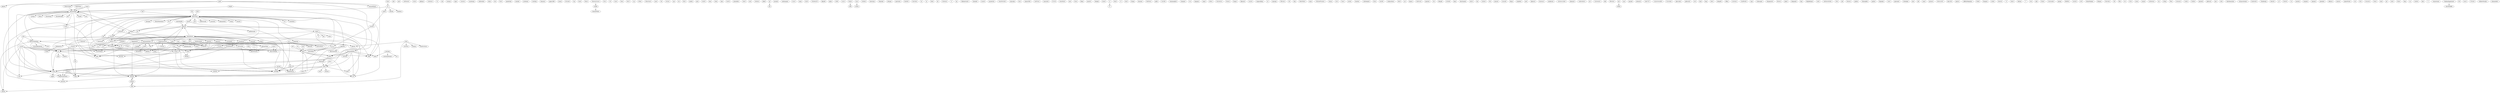 strict digraph  {
	gs -> AndreasRaab	 [pred="1.0"];
	gs -> Haruko	 [pred="0.6"];
	gs -> KimRose	 [pred="0.95195707156"];
	gs -> oohito	 [pred="0.777777777778"];
	ron -> Dan	 [pred="1.0"];
	ron -> AndrewBlack	 [pred="0.8"];
	ron -> glpunzi	 [pred="0.6"];
	ron -> rowledge	 [pred="1.0"];
	Ozzard -> cdegroot	 [pred="0.838575396629"];
	Ozzard -> rowledge	 [pred="1.0"];
	jimm -> AndreasRaab	 [pred="1.0"];
	jimm -> cdegroot	 [pred="0.847642726445"];
	edw;
	jimf;
	settlement;
	oohito -> minami	 [pred="0.8"];
	simon;
	gilEgozi;
	xradionut;
	tb;
	wjh;
	sowmya;
	mpm;
	cnantais;
	sausheong;
	yellowdesk;
	obion;
	dse;
	TomS;
	gamefreak;
	Socinian -> GermanArduino	 [pred="0.677777777778"];
	Socinian -> spair	 [pred="0.923564552688"];
	Socinian -> laton13	 [pred="0.6"];
	Socinian -> nmanzanos	 [pred="0.766666666667"];
	Socinian -> rowledge	 [pred="1.0"];
	nnunley;
	pcoleman;
	swerling;
	laton13 -> NedKonz	 [pred="0.995509762795"];
	laton13 -> mc	 [pred=None];
	laton13 -> ajr	 [pred="0.6"];
	laton13 -> eds	 [pred="0.6"];
	laton13 -> dclapp	 [pred="0.6"];
	laton13 -> DanyAltman	 [pred="0.6"];
	laton13 -> Yoda	 [pred="0.720849484899"];
	lexspoon;
	DanRozenfarb -> Jecel	 [pred="0.822568749341"];
	DanRozenfarb -> spair	 [pred="0.907017295845"];
	DanRozenfarb -> ducasse	 [pred="0.887994684733"];
	jigme1968;
	JasonJ;
	mivsek -> jvuletich	 [pred="0.741842578666"];
	mivsek -> RalphJohnson	 [pred="0.795318725934"];
	mivsek -> rowledge	 [pred="1.0"];
	RomainRobbes -> TedK	 [pred="1.0"];
	RomainRobbes -> sikirk	 [pred="0.6"];
	RomainRobbes -> julian	 [pred="0.8"];
	RomainRobbes -> dvf	 [pred="0.920576671035"];
	RomainRobbes -> water	 [pred="0.8"];
	RomainRobbes -> DiegoGomezDeck	 [pred="0.866666666667"];
	RomainRobbes -> Craig	 [pred="0.973333333333"];
	RomainRobbes -> swessels	 [pred="0.830859872193"];
	RomainRobbes -> KenCausey	 [pred="0.763210711191"];
	krivanek;
	leg;
	kamk;
	RobWithers -> AndreasRaab	 [pred="1.0"];
	hboon;
	DamienCassou -> mathk	 [pred=None];
	kriss;
	rdt;
	mawi;
	Dean;
	rkris2;
	sjg;
	wilkes;
	tblanchard;
	joost;
	rke;
	schcats;
	sge;
	wiz;
	bhim;
	matley;
	gera;
	gaelli -> TedK	 [pred="1.0"];
	gaelli -> lotharschenk	 [pred="0.6"];
	gaelli -> julian	 [pred="0.8"];
	gaelli -> SimonHolland	 [pred="0.6"];
	gaelli -> plantec	 [pred="0.6"];
	gaelli -> Craig	 [pred="0.97619047619"];
	rwelch;
	dnm;
	sittej;
	saka;
	Garrik;
	gtsimbidis;
	Geert;
	msh;
	KenCausey -> ab	 [pred="0.776787564767"];
	KenCausey -> spair	 [pred="0.918020216103"];
	KenCausey -> elvislives	 [pred="0.6"];
	KenCausey -> Ozzard	 [pred="0.6"];
	KenCausey -> soundman	 [pred=None];
	KenCausey -> pmougin	 [pred="0.7"];
	KenCausey -> frenchPadreyfuss	 [pred="0.636604189636"];
	KenCausey -> grepninja	 [pred="0.6"];
	KenCausey -> efc	 [pred="0.8"];
	KenCausey -> rita	 [pred="0.7125"];
	KenCausey -> nice	 [pred="0.685714285714"];
	KenCausey -> joelkruissink	 [pred="0.6"];
	KenCausey -> piumarta	 [pred="0.975757575758"];
	KenCausey -> jcnorman	 [pred=None];
	KenCausey -> bkv	 [pred="0.8"];
	KenCausey -> dannyobrien	 [pred=None];
	KenCausey -> lukas	 [pred="0.80411845527"];
	KenCausey -> Seang	 [pred="0.6"];
	KenCausey -> edgardec	 [pred="0.652459016393"];
	KenCausey -> Socinian	 [pred="0.6"];
	KenCausey -> shunter	 [pred=None];
	KenCausey -> ragnar	 [pred="0.65193687231"];
	ragnar -> ruben	 [pred="0.6"];
	ragnar -> sr	 [pred="0.652631578947"];
	ragnar -> eds	 [pred="0.6"];
	ragnar -> kjw	 [pred="0.6"];
	ragnar -> DanyAltman	 [pred="0.6"];
	ragnar -> gokr	 [pred="0.975687829404"];
	ragnar -> RomainRobbes	 [pred="0.683588043478"];
	sholeise;
	jdbell;
	ohshima -> piumarta	 [pred="0.968006173415"];
	ohshima -> ykoubo	 [pred="0.824016563147"];
	DanyAltman -> crustygeek	 [pred=None];
	DanyAltman -> BertFreudenberg	 [pred="0.964705882353"];
	DanyAltman -> hoymand	 [pred=None];
	DanyAltman -> ctrl0alt	 [pred="0.6"];
	DanyAltman -> GermanArduino	 [pred="0.748387096774"];
	DanyAltman -> cdegroot	 [pred="0.861269684463"];
	DanyAltman -> HernanTylim	 [pred="0.736363636364"];
	DanyAltman -> dway	 [pred="0.96179150495"];
	DanyAltman -> water	 [pred="0.8"];
	DanyAltman -> jimm	 [pred="0.6"];
	DanyAltman -> laton13	 [pred="0.6"];
	DanyAltman -> cyberlync	 [pred="0.6"];
	DanyAltman -> NedKonz	 [pred="0.996274487573"];
	DanyAltman -> laza	 [pred="0.652861035422"];
	DanyAltman -> peter	 [pred="0.6"];
	DanyAltman -> blaineb	 [pred="0.641379310345"];
	AdamSpitz -> water	 [pred="0.8"];
	AdamSpitz -> Jecel	 [pred="0.82070573148"];
	jaf -> mir	 [pred="1.0"];
	picxenk;
	andyinjapan;
	razavi;
	mu -> nomonikam	 [pred=None];
	zamp;
	shark;
	EstebanLM;
	cdegroot -> TedK	 [pred="1.0"];
	cdegroot -> MarcusDenker	 [pred="0.933027823241"];
	cdegroot -> dvf	 [pred="0.917707366345"];
	cdegroot -> SergeStinckwich	 [pred="0.681391304348"];
	cdegroot -> aleReimondo	 [pred="0.787933666815"];
	cdegroot -> dclapp	 [pred="0.6"];
	cdegroot -> ScottWallace	 [pred="1.0"];
	cdegroot -> efc	 [pred="0.8"];
	kfgodel;
	tgkuo;
	brian -> gokr	 [pred="0.967898430905"];
	brian -> avi	 [pred="0.971122994652"];
	mikki;
	scouic;
	kubetz -> mdb	 [pred=None];
	tomo -> sumim	 [pred="0.872"];
	HernanTylim -> JohnMcIntosh	 [pred="0.984233442724"];
	bkv -> FrankCag	 [pred="0.657142857143"];
	bkv -> avi	 [pred="0.969401722874"];
	maf -> Craig	 [pred="0.969417475728"];
	maf -> KenCausey	 [pred="0.780540540541"];
	rskokan;
	bootstrap;
	ducasse -> rwuyts	 [pred="0.849519284377"];
	ducasse -> MarcusDenker	 [pred="0.938184862129"];
	Nitpicker;
	jdougan;
	garrincha;
	tkoehler;
	koschate;
	willembryce -> tween	 [pred=None];
	lss;
	AndreasRaab -> giorgio	 [pred="0.6"];
	AndreasRaab -> BertFreudenberg	 [pred="0.968181818182"];
	AndreasRaab -> jvuletich	 [pred="0.746666666667"];
	AndreasRaab -> schwa	 [pred="0.8"];
	AndreasRaab -> adrian	 [pred="0.885714285714"];
	AndreasRaab -> drautzburg	 [pred=None];
	AndreasRaab -> DavidMitchell	 [pred="0.6"];
	AndreasRaab -> jmb	 [pred=None];
	AndreasRaab -> rstaehli	 [pred="0.6"];
	AndreasRaab -> gafisher	 [pred="0.6"];
	AndreasRaab -> KenCausey	 [pred="0.764923076923"];
	AndreasRaab -> asm	 [pred="0.6"];
	lg;
	blake;
	djr;
	Suleiman;
	lr;
	sig;
	NikolaySuslov;
	hylander;
	masaki;
	jacaetevha;
	cdrick -> JohnMcIntosh	 [pred="1.0"];
	cdrick -> MarcusDenker	 [pred="0.969664267649"];
	SeanMcGrath;
	miyasaka;
	SergeStinckwich -> hilaire	 [pred="0.675840265137"];
	SergeStinckwich -> mu	 [pred="0.952511415525"];
	SergeStinckwich -> ducasse	 [pred="0.900368854524"];
	SergeStinckwich -> Chronos	 [pred="0.8"];
	SergeStinckwich -> rwuyts	 [pred="0.86794084001"];
	SergeStinckwich -> JulienBourdon	 [pred="0.6"];
	SergeStinckwich -> fefr	 [pred="0.6"];
	bons;
	jimmy3508;
	IanPrince;
	mikevdg -> chrismuller	 [pred="0.8"];
	mayuresh;
	frr149;
	ewendland;
	mas -> lukas	 [pred="0.794569098303"];
	mds;
	kuwa;
	MikeRoberts -> ohshima	 [pred="0.920172113478"];
	MikeRoberts -> dvf	 [pred="0.919127472437"];
	MikeRoberts -> NedKonz	 [pred="1.0"];
	felipe;
	jensL81;
	cwp -> AndreasRaab	 [pred="1.0"];
	Deepak;
	daniel;
	xt -> t2	 [pred=None];
	Ward;
	rh;
	danil;
	mathk -> DamienPollet	 [pred="0.8"];
	Chang;
	draymer;
	rwuyts -> lukas	 [pred="0.794424822656"];
	rwuyts -> rowledge	 [pred="1.0"];
	NetGhost;
	iho -> gokr	 [pred="0.977981863479"];
	pablo;
	varvello;
	grepninja -> luciano	 [pred="0.826414288881"];
	grepninja -> RalphJohnson	 [pred="0.769321871882"];
	hummingbird;
	treignier;
	rsm;
	bpagano;
	negro;
	gokr -> ohshima	 [pred="0.92015181593"];
	gokr -> julian	 [pred="0.8"];
	gokr -> TedK	 [pred="1.0"];
	gokr -> dvf	 [pred="0.901916695372"];
	gokr -> KenCausey	 [pred="0.778935397227"];
	oblanc;
	GazzaGuru;
	Craig -> ohshima	 [pred="0.88558957944"];
	Craig -> cwp	 [pred="0.81933616602"];
	Craig -> tapple	 [pred="0.666666666667"];
	Craig -> DiegoGomezDeck	 [pred="0.8"];
	Craig -> dvf	 [pred="0.914550072569"];
	Yannou;
	fungos;
	fjkonrad;
	cyberlync -> ducasse	 [pred="0.880501099525"];
	cyberlync -> dway	 [pred="0.971806419588"];
	ssastre;
	magnuskling;
	sai;
	sam -> ducasse	 [pred="0.853201025664"];
	julian -> AdamSpitz	 [pred="0.735714285714"];
	asparagi;
	karl -> glpunzi	 [pred="0.6"];
	karl -> abee	 [pred="0.875"];
	karl -> davidroe	 [pred=None];
	karl -> bstjean	 [pred="0.6"];
	karl -> RamKrishnan	 [pred="0.8"];
	chrismuller -> JohnMcIntosh	 [pred="0.981865338468"];
	chrismuller -> rowledge	 [pred="1.0"];
	hnbeck -> DiegoGomezDeck	 [pred="0.918518518519"];
	hnbeck -> lukas	 [pred="0.794242747247"];
	Elkvixen;
	efo;
	whg;
	PeetGilbert;
	espin;
	MichaelPruemm;
	chunsj;
	mrm;
	Taaus;
	jrsotty;
	rhawley;
	catfoodgood;
	Evyn;
	hawilki;
	yoeljacobsen;
	KenD;
	jao;
	ykoubo -> ohshima	 [pred="1.0"];
	ykoubo -> abee	 [pred="0.95652173913"];
	fgarau;
	halitvural;
	gnaritas;
	tbr;
	dfaught;
	m3rabb;
	kinjo;
	dmcSqueak;
	iakovz;
	bar;
	Lobster;
	Rik;
	pmoore;
	masaaki;
	FrankShearar -> JohnMcIntosh	 [pred="0.982421123631"];
	FrankShearar -> Craig	 [pred="0.983050847458"];
	FrankShearar -> dway	 [pred="0.975515563809"];
	noury -> avi	 [pred="0.957048778874"];
	noury -> MichaelPiel	 [pred="0.6"];
	noury -> a3aan	 [pred="0.6"];
	schwa -> jhouchin	 [pred="0.6"];
	Ringo;
	p2gilbert;
	dway -> edoneel	 [pred="0.765517241379"];
	dway -> jhouchin	 [pred="0.6"];
	LantzR -> DiegoGomezDeck	 [pred="0.826649746193"];
	LantzR -> cwp	 [pred="0.81788971413"];
	LantzR -> takashi	 [pred="0.967059984055"];
	LantzR -> avi	 [pred="0.965674954634"];
	LantzR -> Craig	 [pred="0.964603058995"];
	LantzR -> gokr	 [pred="0.97922663342"];
	LantzR -> ScottWallace	 [pred="1.0"];
	mue -> gokr	 [pred="0.98292144643"];
	petr;
	dpharris;
	bmatasar;
	mykdavies;
	hargettp -> NedKonz	 [pred="1.0"];
	jj -> JohnMcIntosh	 [pred="1.0"];
	laza -> JohnMcIntosh	 [pred="0.987827610627"];
	laza -> ScottWallace	 [pred="1.0"];
	laza -> ducasse	 [pred="0.879994738574"];
	water -> rowledge	 [pred="1.0"];
	water -> lewis	 [pred="0.8"];
	water -> thomax	 [pred=None];
	water -> yanni	 [pred="0.653488372093"];
	water -> Craig	 [pred="0.976623376623"];
	water -> peter	 [pred="0.6"];
	stevemccusker;
	lotharschenk -> AndreasRaab	 [pred=None];
	Johansyd;
	GermanArduino -> noury	 [pred="0.792006631535"];
	GermanArduino -> jrmaffeo	 [pred="0.6"];
	GermanArduino -> spair	 [pred="0.910795336769"];
	GermanArduino -> HernanTylim	 [pred="0.744444444444"];
	GermanArduino -> fefr	 [pred="0.6"];
	gcorriga -> sikirk	 [pred="0.6"];
	gcorriga -> kw	 [pred="0.6"];
	gcorriga -> nicholasjbennett	 [pred="0.6"];
	waderoberts;
	jlrr;
	mzimmerm;
	dkh;
	BFowlow;
	kwl -> keithy	 [pred="0.6"];
	njoy;
	humasect -> willembryce	 [pred="0.798895030643"];
	humasect -> NedKonz	 [pred="1.0"];
	gonzaR;
	phrearch;
	NedKonz -> ohshima	 [pred="0.914580034721"];
	NedKonz -> gokr	 [pred="0.980979469072"];
	NedKonz -> rwuyts	 [pred="0.865933747869"];
	NedKonz -> Craig	 [pred="0.973094170404"];
	NedKonz -> rowledge	 [pred="1.0"];
	zeke7237;
	nassersimon86;
	Cucumber;
	gboccoleri;
	jpfersich2;
	arto;
	BertFreudenberg -> ScottWallace	 [pred="1.0"];
	BertFreudenberg -> TorstenBergmann	 [pred="0.751219512195"];
	BertFreudenberg -> avi	 [pred="0.968388044455"];
	BertFreudenberg -> takashi	 [pred="0.985004512598"];
	BertFreudenberg -> brad	 [pred="0.728571428571"];
	bmd;
	hmm -> KenCausey	 [pred="0.757894736842"];
	bmp;
	Adrin;
	Indigo83;
	offray;
	scotsmac;
	chadfowler;
	kirtai -> water	 [pred="0.8"];
	vagy;
	luciano -> dway	 [pred="0.966810254638"];
	rickmcgeer;
	dougmerritt;
	kbrown;
	avi -> Craig	 [pred="0.959090909091"];
	avi -> spair	 [pred="0.931444612804"];
	avi -> jmax	 [pred="0.6"];
	avi -> andrew	 [pred="0.8"];
	goku2;
	diegopark;
	tkay;
	RalphBoland;
	maku;
	TorstenBergmann -> avi	 [pred="0.967652651584"];
	AndreasGerdes;
	chbu;
	jkd;
	dmenon;
	giobim;
	ShiningRay;
	padrey;
	Dipankar;
	raimv;
	gproment;
	dclapp -> AndreasRaab	 [pred="1.0"];
	dclapp -> DanyAltman	 [pred="0.6"];
	bwbadger;
	jbm;
	jbk;
	samir;
	gstueve;
	drewcurr82;
	djm1329;
	jpierce;
	JeffreyEdgington;
	rga -> spair	 [pred="0.907813250875"];
	rga -> rowledge	 [pred="1.0"];
	rga -> dway	 [pred="0.975075662214"];
	rga -> edoneel	 [pred="0.756597741411"];
	rga -> rwuyts	 [pred="0.853830736821"];
	rga -> gafisher	 [pred="0.6"];
	Malek;
	Pangena;
	tonyg -> ducasse	 [pred="0.861836399261"];
	sc0tty;
	ikestrel;
	kckm -> gs	 [pred="0.8"];
	cf;
	Jecel -> RalphJohnson	 [pred="0.758526536974"];
	Jecel -> rowledge	 [pred="1.0"];
	robmv;
	Skyline;
	T;
	mha;
	spfa;
	edgardec -> ohshima	 [pred="0.88689731613"];
	edgardec -> avi	 [pred="0.979059280022"];
	edgardec -> BorisGaertner	 [pred="0.728571428571"];
	Chaku;
	classmaker;
	gmega;
	kfieldho;
	martial;
	ev0l;
	BrentPinkney;
	Klingon;
	Marveles;
	rkh;
	filda;
	Ion;
	FrankCag -> FrankShearar	 [pred="0.6"];
	FrankCag -> AndrewBlack	 [pred="0.725"];
	FrankCag -> KenCausey	 [pred="0.788774710345"];
	FrankCag -> dway	 [pred="0.977886399822"];
	FrankCag -> RobLally	 [pred=None];
	Chris;
	jiwon;
	somad;
	Lethalman;
	bp;
	rrDog;
	TRee;
	sriemann;
	noha -> mikevdg	 [pred="0.8"];
	noha -> Craig	 [pred="0.972972972973"];
	noha -> BertFreudenberg	 [pred="0.964285714286"];
	vaidas;
	Stalker;
	dwight -> AndreasRaab	 [pred="1.0"];
	dwight -> TedK	 [pred="1.0"];
	phowell;
	bjb -> KenCausey	 [pred="0.770886110188"];
	jpfersich;
	jens;
	tansel -> AndreasRaab	 [pred="1.0"];
	tansel -> Dan	 [pred="1.0"];
	tansel -> avi	 [pred="0.984463840535"];
	elvislives -> ohshima	 [pred="0.905615366519"];
	elvislives -> Socinian	 [pred="0.6"];
	abee -> takashi	 [pred="0.982283464567"];
	abee -> ykoubo	 [pred="0.823529411765"];
	yanni -> gokr	 [pred="0.972509201353"];
	yanni -> lukas	 [pred="0.794671821498"];
	neko;
	blaineb -> mas	 [pred="0.735973622036"];
	blaineb -> avi	 [pred="0.977758784541"];
	hybridmachine;
	chrispschreiner;
	boskowski;
	TomKoenig;
	deem0n;
	pf;
	SteveG;
	rca;
	psartini;
	oxygene;
	rpenney;
	pwl -> gokr	 [pred="0.982837442236"];
	greenbes;
	DiegoGomezDeck -> piumarta	 [pred="1.0"];
	edboyce;
	quiwox;
	JamesFoster;
	tetha -> JohnMcIntosh	 [pred="1.0"];
	cbc;
	rkris;
	revaaron;
	Omen;
	dach;
	grt;
	nokm;
	lhales;
	minami -> mu	 [pred="0.967796610169"];
	Mag;
	np;
	makoto;
	dale;
	ll;
	wmjuntunen;
	StephanEggermont -> cdavidshaffer	 [pred="0.69696969697"];
	darrenhobbs -> cdegroot	 [pred="0.816666666667"];
	dvd;
	masm;
	LTrutter;
	DelbertMurphy;
	johanjonkers;
}
